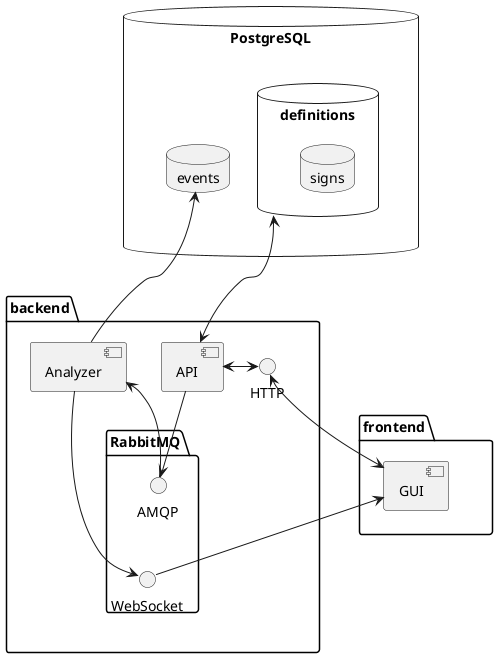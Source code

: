 @startuml
PostgreSQL -[hidden]-> backend

database "PostgreSQL" {
    database events
    database definitions {
        database signs
    }
}


package frontend {
    [GUI]
}

package backend {
    [Analyzer]
    package RabbitMQ{
        WebSocket -[hidden]-> WebSocket
        WebSocket <-[hidden]up-> AMQP
    }
    [API] <-right-> HTTP
    RabbitMQ -[hidden]up-> Analyzer
    API -[hidden]-> RabbitMQ

}
backend -[hidden]up->PostgreSQL

RabbitMQ-[hidden]up->Analyzer
[API] -> AMQP
AMQP -> Analyzer
Analyzer -> events
Analyzer -> WebSocket
GUI <- WebSocket
HTTP <-> GUI
API <-> definitions
frontend -[hidden]up-> backend


@enduml